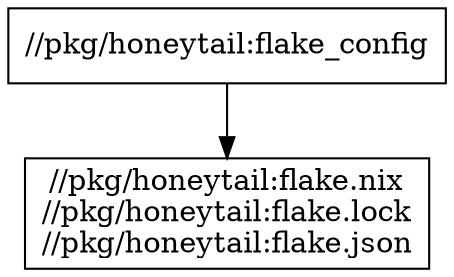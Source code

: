 digraph mygraph {
  node [shape=box];
  "//pkg/honeytail:flake_config"
  "//pkg/honeytail:flake_config" -> "//pkg/honeytail:flake.nix\n//pkg/honeytail:flake.lock\n//pkg/honeytail:flake.json"
  "//pkg/honeytail:flake.nix\n//pkg/honeytail:flake.lock\n//pkg/honeytail:flake.json"
}

